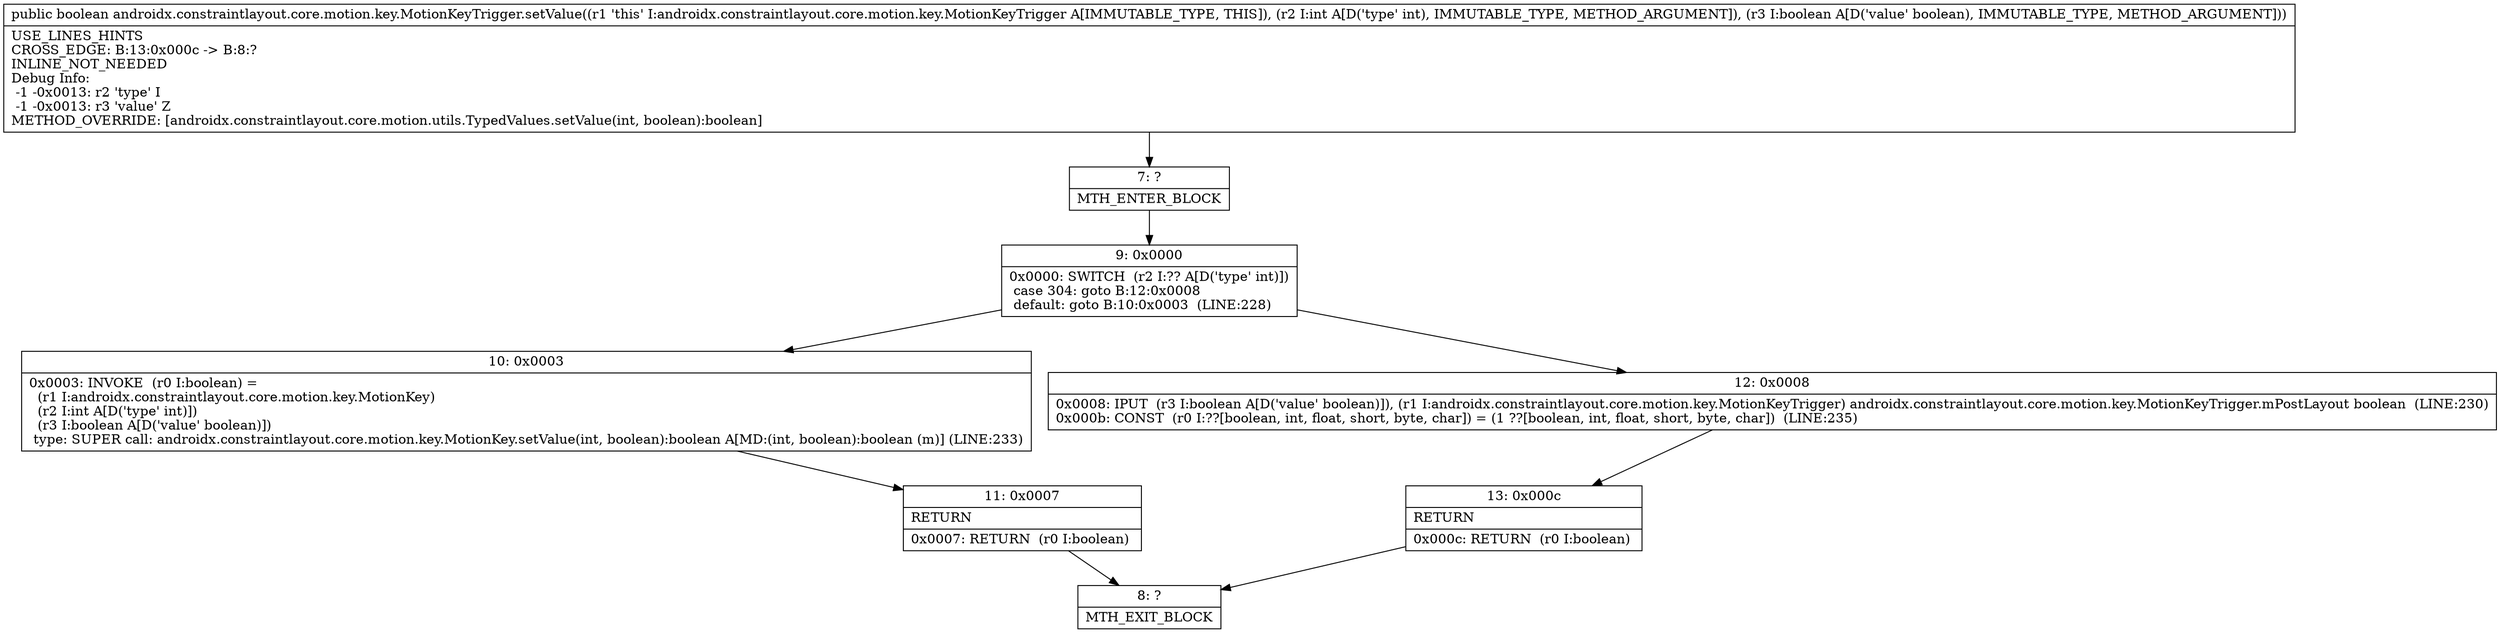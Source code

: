 digraph "CFG forandroidx.constraintlayout.core.motion.key.MotionKeyTrigger.setValue(IZ)Z" {
Node_7 [shape=record,label="{7\:\ ?|MTH_ENTER_BLOCK\l}"];
Node_9 [shape=record,label="{9\:\ 0x0000|0x0000: SWITCH  (r2 I:?? A[D('type' int)])\l case 304: goto B:12:0x0008\l default: goto B:10:0x0003  (LINE:228)\l}"];
Node_10 [shape=record,label="{10\:\ 0x0003|0x0003: INVOKE  (r0 I:boolean) = \l  (r1 I:androidx.constraintlayout.core.motion.key.MotionKey)\l  (r2 I:int A[D('type' int)])\l  (r3 I:boolean A[D('value' boolean)])\l type: SUPER call: androidx.constraintlayout.core.motion.key.MotionKey.setValue(int, boolean):boolean A[MD:(int, boolean):boolean (m)] (LINE:233)\l}"];
Node_11 [shape=record,label="{11\:\ 0x0007|RETURN\l|0x0007: RETURN  (r0 I:boolean) \l}"];
Node_8 [shape=record,label="{8\:\ ?|MTH_EXIT_BLOCK\l}"];
Node_12 [shape=record,label="{12\:\ 0x0008|0x0008: IPUT  (r3 I:boolean A[D('value' boolean)]), (r1 I:androidx.constraintlayout.core.motion.key.MotionKeyTrigger) androidx.constraintlayout.core.motion.key.MotionKeyTrigger.mPostLayout boolean  (LINE:230)\l0x000b: CONST  (r0 I:??[boolean, int, float, short, byte, char]) = (1 ??[boolean, int, float, short, byte, char])  (LINE:235)\l}"];
Node_13 [shape=record,label="{13\:\ 0x000c|RETURN\l|0x000c: RETURN  (r0 I:boolean) \l}"];
MethodNode[shape=record,label="{public boolean androidx.constraintlayout.core.motion.key.MotionKeyTrigger.setValue((r1 'this' I:androidx.constraintlayout.core.motion.key.MotionKeyTrigger A[IMMUTABLE_TYPE, THIS]), (r2 I:int A[D('type' int), IMMUTABLE_TYPE, METHOD_ARGUMENT]), (r3 I:boolean A[D('value' boolean), IMMUTABLE_TYPE, METHOD_ARGUMENT]))  | USE_LINES_HINTS\lCROSS_EDGE: B:13:0x000c \-\> B:8:?\lINLINE_NOT_NEEDED\lDebug Info:\l  \-1 \-0x0013: r2 'type' I\l  \-1 \-0x0013: r3 'value' Z\lMETHOD_OVERRIDE: [androidx.constraintlayout.core.motion.utils.TypedValues.setValue(int, boolean):boolean]\l}"];
MethodNode -> Node_7;Node_7 -> Node_9;
Node_9 -> Node_10;
Node_9 -> Node_12;
Node_10 -> Node_11;
Node_11 -> Node_8;
Node_12 -> Node_13;
Node_13 -> Node_8;
}

